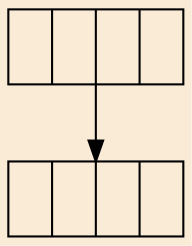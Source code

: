 strict digraph debug {
  node [shape="record", label="<h1> | <h2> | <h3> | <h4>"];
  hello -> world;
  hello;

  graph [bgcolor=antiquewhite];

}

